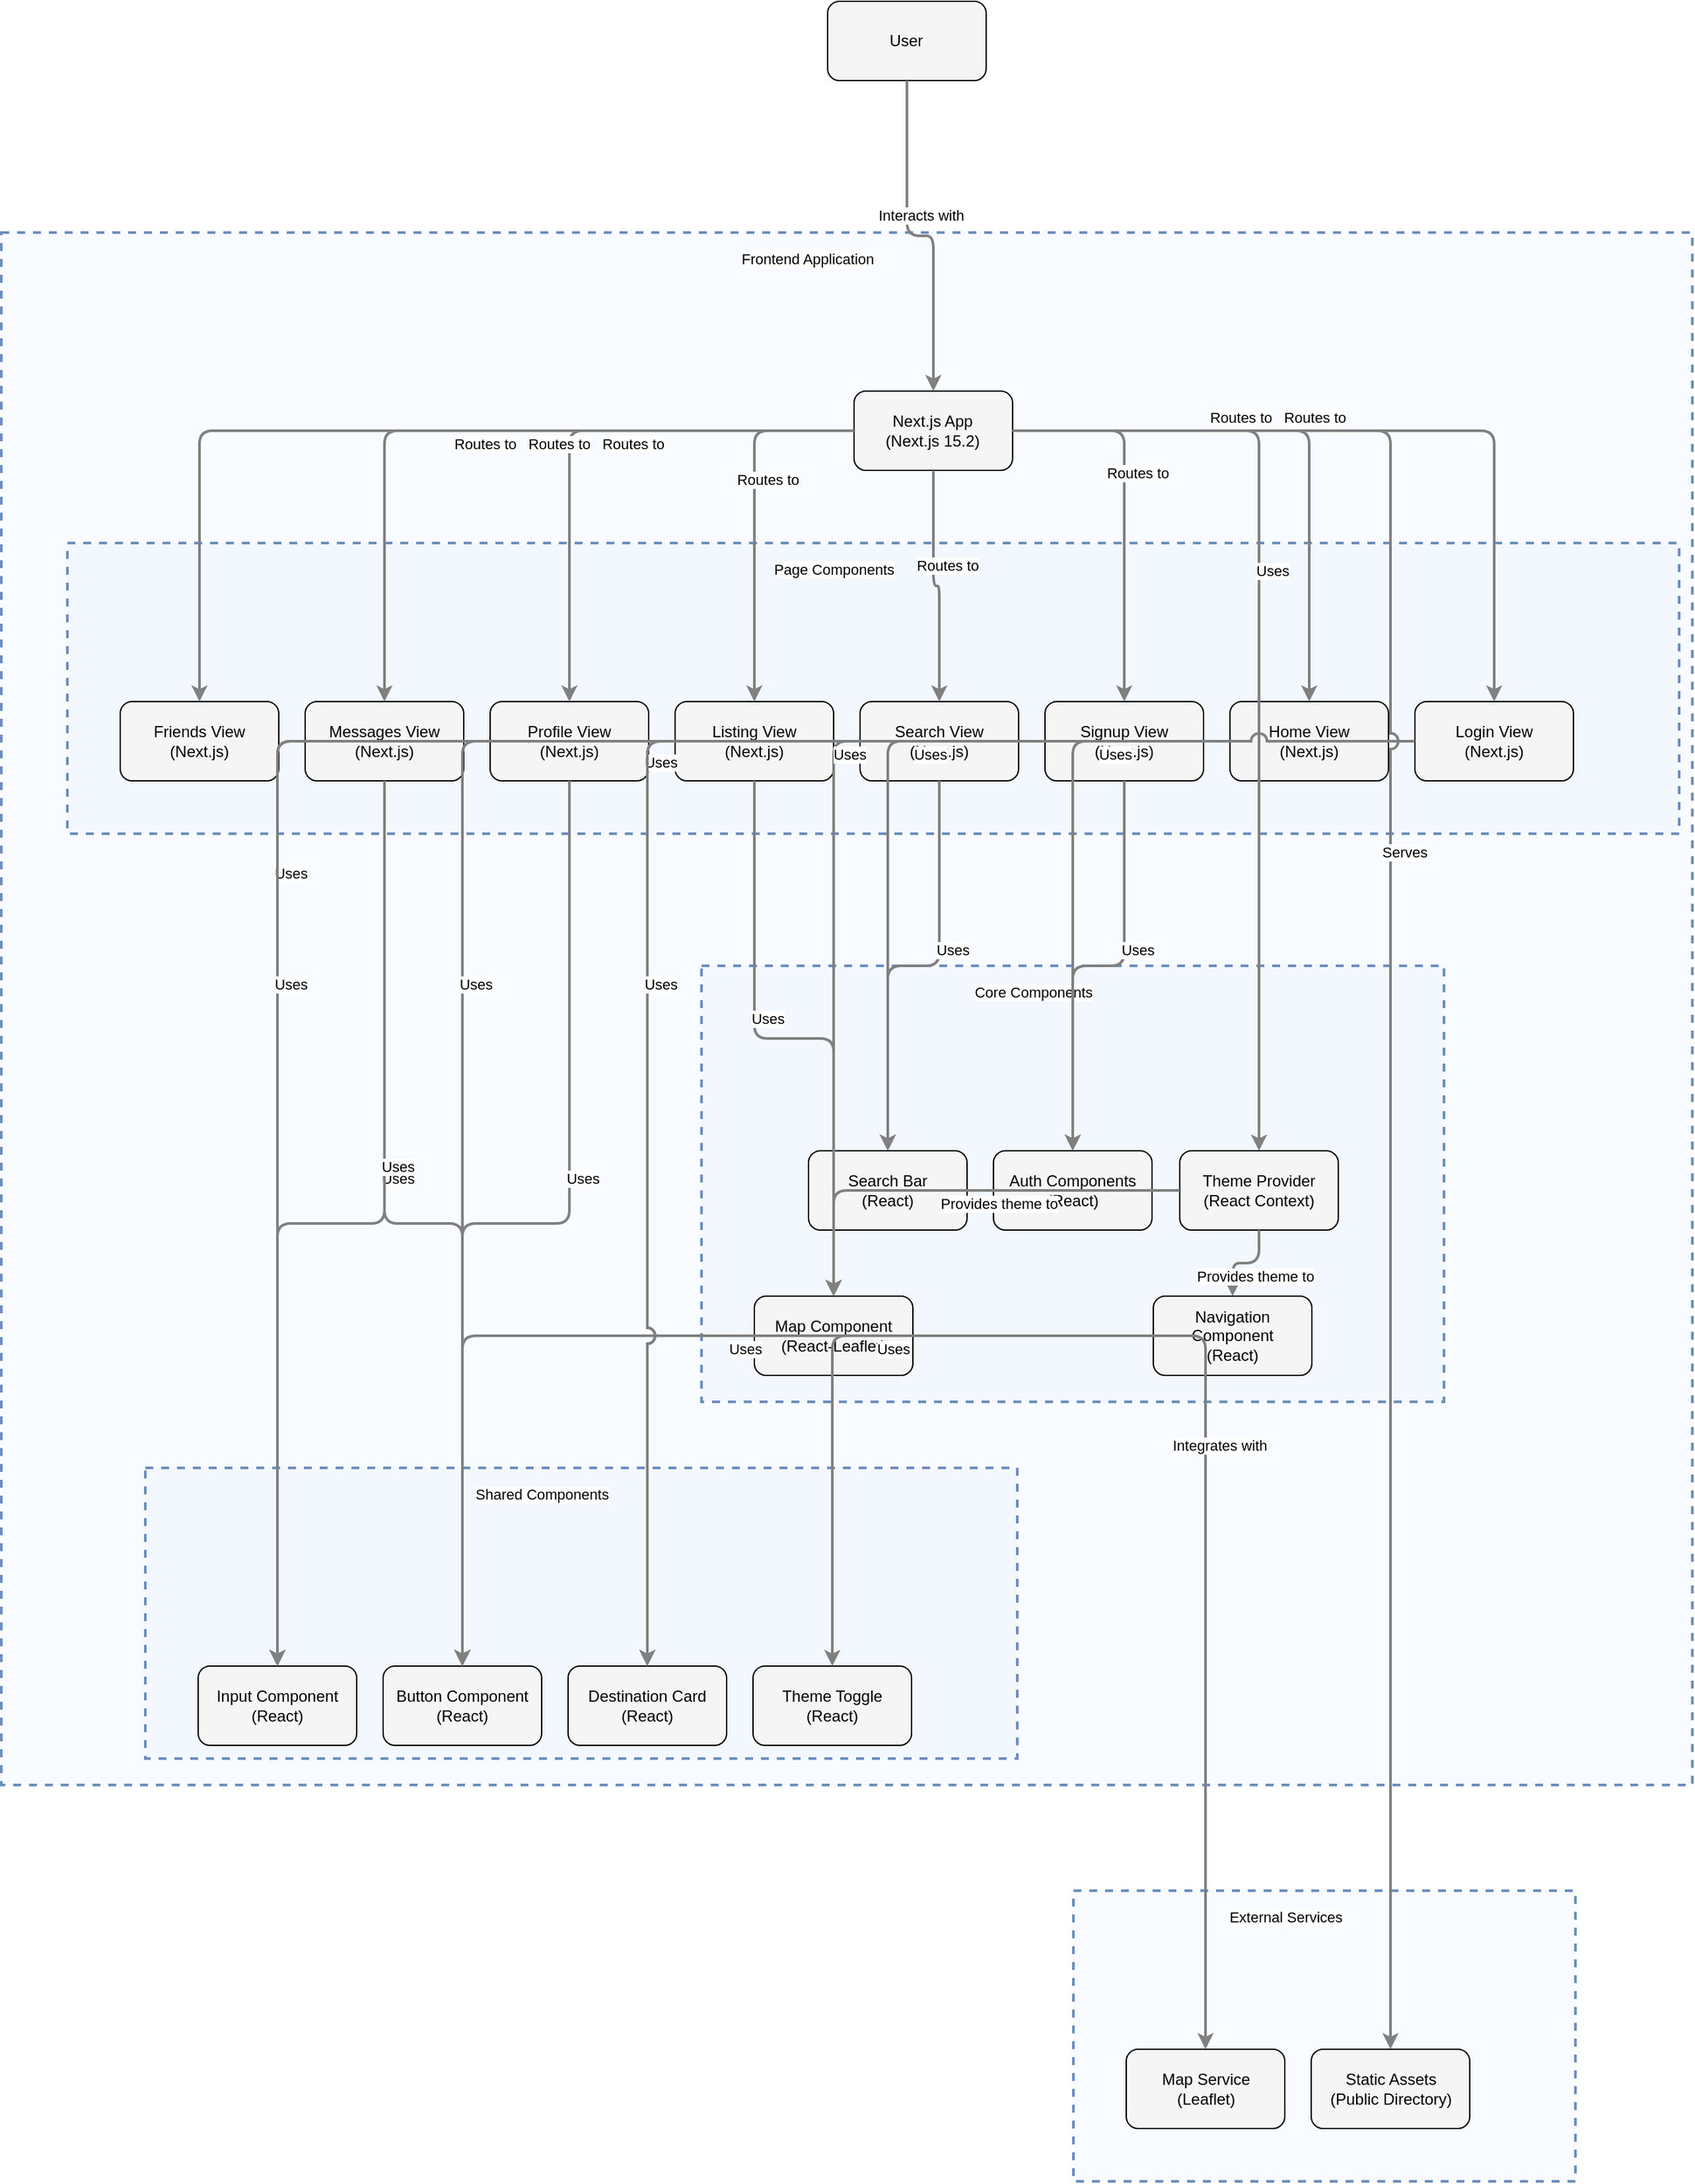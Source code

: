 <?xml version="1.0" encoding="UTF-8"?>
      <mxfile version="14.6.5" type="device">
        <diagram id="codeviz-diagram" name="System Diagram">
          <mxGraphModel dx="1000" dy="1000" grid="1" gridSize="10" guides="1" tooltips="1" connect="1" arrows="1" fold="1" page="1" pageScale="1" pageWidth="1169" pageHeight="827" math="0" shadow="0">
            <root>
              <mxCell id="0"/>
              <mxCell id="1" parent="0"/>
              <mxCell id="subGraph2" value="" style="html=1;whiteSpace=wrap;container=1;fillColor=#dae8fc;strokeColor=#6c8ebf;dashed=1;fillOpacity=20;strokeWidth=2;containerType=none;recursiveResize=0;movable=1;resizable=1;autosize=0;dropTarget=0" vertex="1" parent="subGraph3">
                <mxGeometry x="109" y="935" width="660" height="220" as="geometry"/>
              </mxCell>
              <mxCell id="subGraph2_label" value="Shared Components" style="edgeLabel;html=1;align=center;verticalAlign=middle;resizable=0;labelBackgroundColor=white;spacing=5" vertex="1" parent="subGraph3">
                <mxGeometry x="117" y="943" width="584" height="24" as="geometry"/>
              </mxCell>
<mxCell id="subGraph1" value="" style="html=1;whiteSpace=wrap;container=1;fillColor=#dae8fc;strokeColor=#6c8ebf;dashed=1;fillOpacity=20;strokeWidth=2;containerType=none;recursiveResize=0;movable=1;resizable=1;autosize=0;dropTarget=0" vertex="1" parent="subGraph3">
                <mxGeometry x="50" y="235" width="1220" height="220" as="geometry"/>
              </mxCell>
              <mxCell id="subGraph1_label" value="Page Components" style="edgeLabel;html=1;align=center;verticalAlign=middle;resizable=0;labelBackgroundColor=white;spacing=5" vertex="1" parent="subGraph3">
                <mxGeometry x="58" y="243" width="1144" height="24" as="geometry"/>
              </mxCell>
<mxCell id="subGraph0" value="" style="html=1;whiteSpace=wrap;container=1;fillColor=#dae8fc;strokeColor=#6c8ebf;dashed=1;fillOpacity=20;strokeWidth=2;containerType=none;recursiveResize=0;movable=1;resizable=1;autosize=0;dropTarget=0" vertex="1" parent="subGraph3">
                <mxGeometry x="530" y="555" width="562" height="330" as="geometry"/>
              </mxCell>
              <mxCell id="subGraph0_label" value="Core Components" style="edgeLabel;html=1;align=center;verticalAlign=middle;resizable=0;labelBackgroundColor=white;spacing=5" vertex="1" parent="subGraph3">
                <mxGeometry x="538" y="563" width="486" height="24" as="geometry"/>
              </mxCell>
<mxCell id="subGraph4" value="" style="html=1;whiteSpace=wrap;container=1;fillColor=#dae8fc;strokeColor=#6c8ebf;dashed=1;fillOpacity=20;strokeWidth=2;containerType=none;recursiveResize=0;movable=1;resizable=1;autosize=0;dropTarget=0" vertex="1" parent="1">
                <mxGeometry x="843.5" y="1442" width="380" height="220" as="geometry"/>
              </mxCell>
              <mxCell id="subGraph4_label" value="External Services" style="edgeLabel;html=1;align=center;verticalAlign=middle;resizable=0;labelBackgroundColor=white;spacing=5" vertex="1" parent="1">
                <mxGeometry x="851.5" y="1450" width="304" height="24" as="geometry"/>
              </mxCell>
<mxCell id="subGraph3" value="" style="html=1;whiteSpace=wrap;container=1;fillColor=#dae8fc;strokeColor=#6c8ebf;dashed=1;fillOpacity=20;strokeWidth=2;containerType=none;recursiveResize=0;movable=1;resizable=1;autosize=0;dropTarget=0" vertex="1" parent="1">
                <mxGeometry x="32" y="187" width="1280" height="1175" as="geometry"/>
              </mxCell>
              <mxCell id="subGraph3_label" value="Frontend Application" style="edgeLabel;html=1;align=center;verticalAlign=middle;resizable=0;labelBackgroundColor=white;spacing=5" vertex="1" parent="1">
                <mxGeometry x="40" y="195" width="1204" height="24" as="geometry"/>
              </mxCell>
              <mxCell id="User" value="User" style="rounded=1;whiteSpace=wrap;html=1;fillColor=#f5f5f5" vertex="1" parent="1">
                    <mxGeometry x="657.455" y="12" width="120" height="60" as="geometry"/>
                  </mxCell>
<mxCell id="NextApp" value="Next.js App&lt;br&gt;(Next.js 15.2)" style="rounded=1;whiteSpace=wrap;html=1;fillColor=#f5f5f5" vertex="1" parent="subGraph3">
                    <mxGeometry x="645.455" y="120" width="120" height="60" as="geometry"/>
                  </mxCell>
<mxCell id="ThemeProvider" value="Theme Provider&lt;br&gt;(React Context)" style="rounded=1;whiteSpace=wrap;html=1;fillColor=#f5f5f5" vertex="1" parent="subGraph0">
                    <mxGeometry x="362" y="140" width="120" height="60" as="geometry"/>
                  </mxCell>
<mxCell id="Navigation" value="Navigation Component&lt;br&gt;(React)" style="rounded=1;whiteSpace=wrap;html=1;fillColor=#f5f5f5" vertex="1" parent="subGraph0">
                    <mxGeometry x="342" y="250" width="120" height="60" as="geometry"/>
                  </mxCell>
<mxCell id="MapComponent" value="Map Component&lt;br&gt;(React-Leaflet)" style="rounded=1;whiteSpace=wrap;html=1;fillColor=#f5f5f5" vertex="1" parent="subGraph0">
                    <mxGeometry x="40" y="250" width="120" height="60" as="geometry"/>
                  </mxCell>
<mxCell id="SearchBar" value="Search Bar&lt;br&gt;(React)" style="rounded=1;whiteSpace=wrap;html=1;fillColor=#f5f5f5" vertex="1" parent="subGraph0">
                    <mxGeometry x="81" y="140" width="120" height="60" as="geometry"/>
                  </mxCell>
<mxCell id="AuthComponents" value="Auth Components&lt;br&gt;(React)" style="rounded=1;whiteSpace=wrap;html=1;fillColor=#f5f5f5" vertex="1" parent="subGraph0">
                    <mxGeometry x="221" y="140" width="120" height="60" as="geometry"/>
                  </mxCell>
<mxCell id="HomeView" value="Home View&lt;br&gt;(Next.js)" style="rounded=1;whiteSpace=wrap;html=1;fillColor=#f5f5f5" vertex="1" parent="subGraph1">
                    <mxGeometry x="880" y="120" width="120" height="60" as="geometry"/>
                  </mxCell>
<mxCell id="ProfileView" value="Profile View&lt;br&gt;(Next.js)" style="rounded=1;whiteSpace=wrap;html=1;fillColor=#f5f5f5" vertex="1" parent="subGraph1">
                    <mxGeometry x="320" y="120" width="120" height="60" as="geometry"/>
                  </mxCell>
<mxCell id="MessagesView" value="Messages View&lt;br&gt;(Next.js)" style="rounded=1;whiteSpace=wrap;html=1;fillColor=#f5f5f5" vertex="1" parent="subGraph1">
                    <mxGeometry x="180" y="120" width="120" height="60" as="geometry"/>
                  </mxCell>
<mxCell id="ListingView" value="Listing View&lt;br&gt;(Next.js)" style="rounded=1;whiteSpace=wrap;html=1;fillColor=#f5f5f5" vertex="1" parent="subGraph1">
                    <mxGeometry x="460" y="120" width="120" height="60" as="geometry"/>
                  </mxCell>
<mxCell id="SearchView" value="Search View&lt;br&gt;(Next.js)" style="rounded=1;whiteSpace=wrap;html=1;fillColor=#f5f5f5" vertex="1" parent="subGraph1">
                    <mxGeometry x="600" y="120" width="120" height="60" as="geometry"/>
                  </mxCell>
<mxCell id="FriendsView" value="Friends View&lt;br&gt;(Next.js)" style="rounded=1;whiteSpace=wrap;html=1;fillColor=#f5f5f5" vertex="1" parent="subGraph1">
                    <mxGeometry x="40" y="120" width="120" height="60" as="geometry"/>
                  </mxCell>
<mxCell id="LoginView" value="Login View&lt;br&gt;(Next.js)" style="rounded=1;whiteSpace=wrap;html=1;fillColor=#f5f5f5" vertex="1" parent="subGraph1">
                    <mxGeometry x="1020" y="120" width="120" height="60" as="geometry"/>
                  </mxCell>
<mxCell id="SignupView" value="Signup View&lt;br&gt;(Next.js)" style="rounded=1;whiteSpace=wrap;html=1;fillColor=#f5f5f5" vertex="1" parent="subGraph1">
                    <mxGeometry x="740" y="120" width="120" height="60" as="geometry"/>
                  </mxCell>
<mxCell id="Button" value="Button Component&lt;br&gt;(React)" style="rounded=1;whiteSpace=wrap;html=1;fillColor=#f5f5f5" vertex="1" parent="subGraph2">
                    <mxGeometry x="180" y="150" width="120" height="60" as="geometry"/>
                  </mxCell>
<mxCell id="Input" value="Input Component&lt;br&gt;(React)" style="rounded=1;whiteSpace=wrap;html=1;fillColor=#f5f5f5" vertex="1" parent="subGraph2">
                    <mxGeometry x="40" y="150" width="120" height="60" as="geometry"/>
                  </mxCell>
<mxCell id="DestinationCard" value="Destination Card&lt;br&gt;(React)" style="rounded=1;whiteSpace=wrap;html=1;fillColor=#f5f5f5" vertex="1" parent="subGraph2">
                    <mxGeometry x="320" y="150" width="120" height="60" as="geometry"/>
                  </mxCell>
<mxCell id="ThemeToggle" value="Theme Toggle&lt;br&gt;(React)" style="rounded=1;whiteSpace=wrap;html=1;fillColor=#f5f5f5" vertex="1" parent="subGraph2">
                    <mxGeometry x="460" y="150" width="120" height="60" as="geometry"/>
                  </mxCell>
<mxCell id="MapService" value="Map Service&lt;br&gt;(Leaflet)" style="rounded=1;whiteSpace=wrap;html=1;fillColor=#f5f5f5" vertex="1" parent="subGraph4">
                    <mxGeometry x="40" y="120" width="120" height="60" as="geometry"/>
                  </mxCell>
<mxCell id="StaticAssets" value="Static Assets&lt;br&gt;(Public Directory)" style="rounded=1;whiteSpace=wrap;html=1;fillColor=#f5f5f5" vertex="1" parent="subGraph4">
                    <mxGeometry x="180" y="120" width="120" height="60" as="geometry"/>
                  </mxCell>
              <mxCell id="edge-L_User_NextApp_0" style="edgeStyle=orthogonalEdgeStyle;rounded=1;orthogonalLoop=1;jettySize=auto;html=1;strokeColor=#808080;strokeWidth=2;jumpStyle=arc;jumpSize=10;spacing=15;labelBackgroundColor=white;labelBorderColor=none" edge="1" parent="1" source="User" target="NextApp">
                  <mxGeometry relative="1" as="geometry"/>
                </mxCell>
                <mxCell id="edge-L_User_NextApp_0_label" value="Interacts with" style="edgeLabel;html=1;align=center;verticalAlign=middle;resizable=0;points=[];" vertex="1" connectable="0" parent="edge-L_User_NextApp_0">
                  <mxGeometry x="-0.2" y="10" relative="1" as="geometry">
                    <mxPoint as="offset"/>
                  </mxGeometry>
                </mxCell>
<mxCell id="edge-L_NextApp_ThemeProvider_1" style="edgeStyle=orthogonalEdgeStyle;rounded=1;orthogonalLoop=1;jettySize=auto;html=1;strokeColor=#808080;strokeWidth=2;jumpStyle=arc;jumpSize=10;spacing=15;labelBackgroundColor=white;labelBorderColor=none" edge="1" parent="1" source="NextApp" target="ThemeProvider">
                  <mxGeometry relative="1" as="geometry"/>
                </mxCell>
                <mxCell id="edge-L_NextApp_ThemeProvider_1_label" value="Uses" style="edgeLabel;html=1;align=center;verticalAlign=middle;resizable=0;points=[];" vertex="1" connectable="0" parent="edge-L_NextApp_ThemeProvider_1">
                  <mxGeometry x="-0.2" y="10" relative="1" as="geometry">
                    <mxPoint as="offset"/>
                  </mxGeometry>
                </mxCell>
<mxCell id="edge-L_ThemeProvider_Navigation_2" style="edgeStyle=orthogonalEdgeStyle;rounded=1;orthogonalLoop=1;jettySize=auto;html=1;strokeColor=#808080;strokeWidth=2;jumpStyle=arc;jumpSize=10;spacing=15;labelBackgroundColor=white;labelBorderColor=none" edge="1" parent="1" source="ThemeProvider" target="Navigation">
                  <mxGeometry relative="1" as="geometry"/>
                </mxCell>
                <mxCell id="edge-L_ThemeProvider_Navigation_2_label" value="Provides theme to" style="edgeLabel;html=1;align=center;verticalAlign=middle;resizable=0;points=[];" vertex="1" connectable="0" parent="edge-L_ThemeProvider_Navigation_2">
                  <mxGeometry x="-0.2" y="10" relative="1" as="geometry">
                    <mxPoint as="offset"/>
                  </mxGeometry>
                </mxCell>
<mxCell id="edge-L_ThemeProvider_MapComponent_3" style="edgeStyle=orthogonalEdgeStyle;rounded=1;orthogonalLoop=1;jettySize=auto;html=1;strokeColor=#808080;strokeWidth=2;jumpStyle=arc;jumpSize=10;spacing=15;labelBackgroundColor=white;labelBorderColor=none" edge="1" parent="1" source="ThemeProvider" target="MapComponent">
                  <mxGeometry relative="1" as="geometry"/>
                </mxCell>
                <mxCell id="edge-L_ThemeProvider_MapComponent_3_label" value="Provides theme to" style="edgeLabel;html=1;align=center;verticalAlign=middle;resizable=0;points=[];" vertex="1" connectable="0" parent="edge-L_ThemeProvider_MapComponent_3">
                  <mxGeometry x="-0.2" y="10" relative="1" as="geometry">
                    <mxPoint as="offset"/>
                  </mxGeometry>
                </mxCell>
<mxCell id="edge-L_NextApp_HomeView_4" style="edgeStyle=orthogonalEdgeStyle;rounded=1;orthogonalLoop=1;jettySize=auto;html=1;strokeColor=#808080;strokeWidth=2;jumpStyle=arc;jumpSize=10;spacing=15;labelBackgroundColor=white;labelBorderColor=none" edge="1" parent="1" source="NextApp" target="HomeView">
                  <mxGeometry relative="1" as="geometry"/>
                </mxCell>
                <mxCell id="edge-L_NextApp_HomeView_4_label" value="Routes to" style="edgeLabel;html=1;align=center;verticalAlign=middle;resizable=0;points=[];" vertex="1" connectable="0" parent="edge-L_NextApp_HomeView_4">
                  <mxGeometry x="-0.2" y="10" relative="1" as="geometry">
                    <mxPoint as="offset"/>
                  </mxGeometry>
                </mxCell>
<mxCell id="edge-L_NextApp_ProfileView_5" style="edgeStyle=orthogonalEdgeStyle;rounded=1;orthogonalLoop=1;jettySize=auto;html=1;strokeColor=#808080;strokeWidth=2;jumpStyle=arc;jumpSize=10;spacing=15;labelBackgroundColor=white;labelBorderColor=none" edge="1" parent="1" source="NextApp" target="ProfileView">
                  <mxGeometry relative="1" as="geometry"/>
                </mxCell>
                <mxCell id="edge-L_NextApp_ProfileView_5_label" value="Routes to" style="edgeLabel;html=1;align=center;verticalAlign=middle;resizable=0;points=[];" vertex="1" connectable="0" parent="edge-L_NextApp_ProfileView_5">
                  <mxGeometry x="-0.2" y="10" relative="1" as="geometry">
                    <mxPoint as="offset"/>
                  </mxGeometry>
                </mxCell>
<mxCell id="edge-L_NextApp_MessagesView_6" style="edgeStyle=orthogonalEdgeStyle;rounded=1;orthogonalLoop=1;jettySize=auto;html=1;strokeColor=#808080;strokeWidth=2;jumpStyle=arc;jumpSize=10;spacing=15;labelBackgroundColor=white;labelBorderColor=none" edge="1" parent="1" source="NextApp" target="MessagesView">
                  <mxGeometry relative="1" as="geometry"/>
                </mxCell>
                <mxCell id="edge-L_NextApp_MessagesView_6_label" value="Routes to" style="edgeLabel;html=1;align=center;verticalAlign=middle;resizable=0;points=[];" vertex="1" connectable="0" parent="edge-L_NextApp_MessagesView_6">
                  <mxGeometry x="-0.2" y="10" relative="1" as="geometry">
                    <mxPoint as="offset"/>
                  </mxGeometry>
                </mxCell>
<mxCell id="edge-L_NextApp_ListingView_7" style="edgeStyle=orthogonalEdgeStyle;rounded=1;orthogonalLoop=1;jettySize=auto;html=1;strokeColor=#808080;strokeWidth=2;jumpStyle=arc;jumpSize=10;spacing=15;labelBackgroundColor=white;labelBorderColor=none" edge="1" parent="1" source="NextApp" target="ListingView">
                  <mxGeometry relative="1" as="geometry"/>
                </mxCell>
                <mxCell id="edge-L_NextApp_ListingView_7_label" value="Routes to" style="edgeLabel;html=1;align=center;verticalAlign=middle;resizable=0;points=[];" vertex="1" connectable="0" parent="edge-L_NextApp_ListingView_7">
                  <mxGeometry x="-0.2" y="10" relative="1" as="geometry">
                    <mxPoint as="offset"/>
                  </mxGeometry>
                </mxCell>
<mxCell id="edge-L_NextApp_SearchView_8" style="edgeStyle=orthogonalEdgeStyle;rounded=1;orthogonalLoop=1;jettySize=auto;html=1;strokeColor=#808080;strokeWidth=2;jumpStyle=arc;jumpSize=10;spacing=15;labelBackgroundColor=white;labelBorderColor=none" edge="1" parent="1" source="NextApp" target="SearchView">
                  <mxGeometry relative="1" as="geometry"/>
                </mxCell>
                <mxCell id="edge-L_NextApp_SearchView_8_label" value="Routes to" style="edgeLabel;html=1;align=center;verticalAlign=middle;resizable=0;points=[];" vertex="1" connectable="0" parent="edge-L_NextApp_SearchView_8">
                  <mxGeometry x="-0.2" y="10" relative="1" as="geometry">
                    <mxPoint as="offset"/>
                  </mxGeometry>
                </mxCell>
<mxCell id="edge-L_NextApp_FriendsView_9" style="edgeStyle=orthogonalEdgeStyle;rounded=1;orthogonalLoop=1;jettySize=auto;html=1;strokeColor=#808080;strokeWidth=2;jumpStyle=arc;jumpSize=10;spacing=15;labelBackgroundColor=white;labelBorderColor=none" edge="1" parent="1" source="NextApp" target="FriendsView">
                  <mxGeometry relative="1" as="geometry"/>
                </mxCell>
                <mxCell id="edge-L_NextApp_FriendsView_9_label" value="Routes to" style="edgeLabel;html=1;align=center;verticalAlign=middle;resizable=0;points=[];" vertex="1" connectable="0" parent="edge-L_NextApp_FriendsView_9">
                  <mxGeometry x="-0.2" y="10" relative="1" as="geometry">
                    <mxPoint as="offset"/>
                  </mxGeometry>
                </mxCell>
<mxCell id="edge-L_NextApp_LoginView_10" style="edgeStyle=orthogonalEdgeStyle;rounded=1;orthogonalLoop=1;jettySize=auto;html=1;strokeColor=#808080;strokeWidth=2;jumpStyle=arc;jumpSize=10;spacing=15;labelBackgroundColor=white;labelBorderColor=none" edge="1" parent="1" source="NextApp" target="LoginView">
                  <mxGeometry relative="1" as="geometry"/>
                </mxCell>
                <mxCell id="edge-L_NextApp_LoginView_10_label" value="Routes to" style="edgeLabel;html=1;align=center;verticalAlign=middle;resizable=0;points=[];" vertex="1" connectable="0" parent="edge-L_NextApp_LoginView_10">
                  <mxGeometry x="-0.2" y="10" relative="1" as="geometry">
                    <mxPoint as="offset"/>
                  </mxGeometry>
                </mxCell>
<mxCell id="edge-L_NextApp_SignupView_11" style="edgeStyle=orthogonalEdgeStyle;rounded=1;orthogonalLoop=1;jettySize=auto;html=1;strokeColor=#808080;strokeWidth=2;jumpStyle=arc;jumpSize=10;spacing=15;labelBackgroundColor=white;labelBorderColor=none" edge="1" parent="1" source="NextApp" target="SignupView">
                  <mxGeometry relative="1" as="geometry"/>
                </mxCell>
                <mxCell id="edge-L_NextApp_SignupView_11_label" value="Routes to" style="edgeLabel;html=1;align=center;verticalAlign=middle;resizable=0;points=[];" vertex="1" connectable="0" parent="edge-L_NextApp_SignupView_11">
                  <mxGeometry x="-0.2" y="10" relative="1" as="geometry">
                    <mxPoint as="offset"/>
                  </mxGeometry>
                </mxCell>
<mxCell id="edge-L_Navigation_ThemeToggle_12" style="edgeStyle=orthogonalEdgeStyle;rounded=1;orthogonalLoop=1;jettySize=auto;html=1;strokeColor=#808080;strokeWidth=2;jumpStyle=arc;jumpSize=10;spacing=15;labelBackgroundColor=white;labelBorderColor=none" edge="1" parent="1" source="Navigation" target="ThemeToggle">
                  <mxGeometry relative="1" as="geometry"/>
                </mxCell>
                <mxCell id="edge-L_Navigation_ThemeToggle_12_label" value="Uses" style="edgeLabel;html=1;align=center;verticalAlign=middle;resizable=0;points=[];" vertex="1" connectable="0" parent="edge-L_Navigation_ThemeToggle_12">
                  <mxGeometry x="-0.2" y="10" relative="1" as="geometry">
                    <mxPoint as="offset"/>
                  </mxGeometry>
                </mxCell>
<mxCell id="edge-L_Navigation_Button_13" style="edgeStyle=orthogonalEdgeStyle;rounded=1;orthogonalLoop=1;jettySize=auto;html=1;strokeColor=#808080;strokeWidth=2;jumpStyle=arc;jumpSize=10;spacing=15;labelBackgroundColor=white;labelBorderColor=none" edge="1" parent="1" source="Navigation" target="Button">
                  <mxGeometry relative="1" as="geometry"/>
                </mxCell>
                <mxCell id="edge-L_Navigation_Button_13_label" value="Uses" style="edgeLabel;html=1;align=center;verticalAlign=middle;resizable=0;points=[];" vertex="1" connectable="0" parent="edge-L_Navigation_Button_13">
                  <mxGeometry x="-0.2" y="10" relative="1" as="geometry">
                    <mxPoint as="offset"/>
                  </mxGeometry>
                </mxCell>
<mxCell id="edge-L_HomeView_SearchBar_14" style="edgeStyle=orthogonalEdgeStyle;rounded=1;orthogonalLoop=1;jettySize=auto;html=1;strokeColor=#808080;strokeWidth=2;jumpStyle=arc;jumpSize=10;spacing=15;labelBackgroundColor=white;labelBorderColor=none" edge="1" parent="1" source="HomeView" target="SearchBar">
                  <mxGeometry relative="1" as="geometry"/>
                </mxCell>
                <mxCell id="edge-L_HomeView_SearchBar_14_label" value="Uses" style="edgeLabel;html=1;align=center;verticalAlign=middle;resizable=0;points=[];" vertex="1" connectable="0" parent="edge-L_HomeView_SearchBar_14">
                  <mxGeometry x="-0.2" y="10" relative="1" as="geometry">
                    <mxPoint as="offset"/>
                  </mxGeometry>
                </mxCell>
<mxCell id="edge-L_HomeView_DestinationCard_15" style="edgeStyle=orthogonalEdgeStyle;rounded=1;orthogonalLoop=1;jettySize=auto;html=1;strokeColor=#808080;strokeWidth=2;jumpStyle=arc;jumpSize=10;spacing=15;labelBackgroundColor=white;labelBorderColor=none" edge="1" parent="1" source="HomeView" target="DestinationCard">
                  <mxGeometry relative="1" as="geometry"/>
                </mxCell>
                <mxCell id="edge-L_HomeView_DestinationCard_15_label" value="Uses" style="edgeLabel;html=1;align=center;verticalAlign=middle;resizable=0;points=[];" vertex="1" connectable="0" parent="edge-L_HomeView_DestinationCard_15">
                  <mxGeometry x="-0.2" y="10" relative="1" as="geometry">
                    <mxPoint as="offset"/>
                  </mxGeometry>
                </mxCell>
<mxCell id="edge-L_HomeView_MapComponent_16" style="edgeStyle=orthogonalEdgeStyle;rounded=1;orthogonalLoop=1;jettySize=auto;html=1;strokeColor=#808080;strokeWidth=2;jumpStyle=arc;jumpSize=10;spacing=15;labelBackgroundColor=white;labelBorderColor=none" edge="1" parent="1" source="HomeView" target="MapComponent">
                  <mxGeometry relative="1" as="geometry"/>
                </mxCell>
                <mxCell id="edge-L_HomeView_MapComponent_16_label" value="Uses" style="edgeLabel;html=1;align=center;verticalAlign=middle;resizable=0;points=[];" vertex="1" connectable="0" parent="edge-L_HomeView_MapComponent_16">
                  <mxGeometry x="-0.2" y="10" relative="1" as="geometry">
                    <mxPoint as="offset"/>
                  </mxGeometry>
                </mxCell>
<mxCell id="edge-L_SearchView_SearchBar_17" style="edgeStyle=orthogonalEdgeStyle;rounded=1;orthogonalLoop=1;jettySize=auto;html=1;strokeColor=#808080;strokeWidth=2;jumpStyle=arc;jumpSize=10;spacing=15;labelBackgroundColor=white;labelBorderColor=none" edge="1" parent="1" source="SearchView" target="SearchBar">
                  <mxGeometry relative="1" as="geometry"/>
                </mxCell>
                <mxCell id="edge-L_SearchView_SearchBar_17_label" value="Uses" style="edgeLabel;html=1;align=center;verticalAlign=middle;resizable=0;points=[];" vertex="1" connectable="0" parent="edge-L_SearchView_SearchBar_17">
                  <mxGeometry x="-0.2" y="10" relative="1" as="geometry">
                    <mxPoint as="offset"/>
                  </mxGeometry>
                </mxCell>
<mxCell id="edge-L_SearchView_DestinationCard_18" style="edgeStyle=orthogonalEdgeStyle;rounded=1;orthogonalLoop=1;jettySize=auto;html=1;strokeColor=#808080;strokeWidth=2;jumpStyle=arc;jumpSize=10;spacing=15;labelBackgroundColor=white;labelBorderColor=none" edge="1" parent="1" source="SearchView" target="DestinationCard">
                  <mxGeometry relative="1" as="geometry"/>
                </mxCell>
                <mxCell id="edge-L_SearchView_DestinationCard_18_label" value="Uses" style="edgeLabel;html=1;align=center;verticalAlign=middle;resizable=0;points=[];" vertex="1" connectable="0" parent="edge-L_SearchView_DestinationCard_18">
                  <mxGeometry x="-0.2" y="10" relative="1" as="geometry">
                    <mxPoint as="offset"/>
                  </mxGeometry>
                </mxCell>
<mxCell id="edge-L_ListingView_Input_19" style="edgeStyle=orthogonalEdgeStyle;rounded=1;orthogonalLoop=1;jettySize=auto;html=1;strokeColor=#808080;strokeWidth=2;jumpStyle=arc;jumpSize=10;spacing=15;labelBackgroundColor=white;labelBorderColor=none" edge="1" parent="1" source="ListingView" target="Input">
                  <mxGeometry relative="1" as="geometry"/>
                </mxCell>
                <mxCell id="edge-L_ListingView_Input_19_label" value="Uses" style="edgeLabel;html=1;align=center;verticalAlign=middle;resizable=0;points=[];" vertex="1" connectable="0" parent="edge-L_ListingView_Input_19">
                  <mxGeometry x="-0.2" y="10" relative="1" as="geometry">
                    <mxPoint as="offset"/>
                  </mxGeometry>
                </mxCell>
<mxCell id="edge-L_ListingView_Button_20" style="edgeStyle=orthogonalEdgeStyle;rounded=1;orthogonalLoop=1;jettySize=auto;html=1;strokeColor=#808080;strokeWidth=2;jumpStyle=arc;jumpSize=10;spacing=15;labelBackgroundColor=white;labelBorderColor=none" edge="1" parent="1" source="ListingView" target="Button">
                  <mxGeometry relative="1" as="geometry"/>
                </mxCell>
                <mxCell id="edge-L_ListingView_Button_20_label" value="Uses" style="edgeLabel;html=1;align=center;verticalAlign=middle;resizable=0;points=[];" vertex="1" connectable="0" parent="edge-L_ListingView_Button_20">
                  <mxGeometry x="-0.2" y="10" relative="1" as="geometry">
                    <mxPoint as="offset"/>
                  </mxGeometry>
                </mxCell>
<mxCell id="edge-L_ListingView_MapComponent_21" style="edgeStyle=orthogonalEdgeStyle;rounded=1;orthogonalLoop=1;jettySize=auto;html=1;strokeColor=#808080;strokeWidth=2;jumpStyle=arc;jumpSize=10;spacing=15;labelBackgroundColor=white;labelBorderColor=none" edge="1" parent="1" source="ListingView" target="MapComponent">
                  <mxGeometry relative="1" as="geometry"/>
                </mxCell>
                <mxCell id="edge-L_ListingView_MapComponent_21_label" value="Uses" style="edgeLabel;html=1;align=center;verticalAlign=middle;resizable=0;points=[];" vertex="1" connectable="0" parent="edge-L_ListingView_MapComponent_21">
                  <mxGeometry x="-0.2" y="10" relative="1" as="geometry">
                    <mxPoint as="offset"/>
                  </mxGeometry>
                </mxCell>
<mxCell id="edge-L_ProfileView_Button_22" style="edgeStyle=orthogonalEdgeStyle;rounded=1;orthogonalLoop=1;jettySize=auto;html=1;strokeColor=#808080;strokeWidth=2;jumpStyle=arc;jumpSize=10;spacing=15;labelBackgroundColor=white;labelBorderColor=none" edge="1" parent="1" source="ProfileView" target="Button">
                  <mxGeometry relative="1" as="geometry"/>
                </mxCell>
                <mxCell id="edge-L_ProfileView_Button_22_label" value="Uses" style="edgeLabel;html=1;align=center;verticalAlign=middle;resizable=0;points=[];" vertex="1" connectable="0" parent="edge-L_ProfileView_Button_22">
                  <mxGeometry x="-0.2" y="10" relative="1" as="geometry">
                    <mxPoint as="offset"/>
                  </mxGeometry>
                </mxCell>
<mxCell id="edge-L_ProfileView_Input_23" style="edgeStyle=orthogonalEdgeStyle;rounded=1;orthogonalLoop=1;jettySize=auto;html=1;strokeColor=#808080;strokeWidth=2;jumpStyle=arc;jumpSize=10;spacing=15;labelBackgroundColor=white;labelBorderColor=none" edge="1" parent="1" source="ProfileView" target="Input">
                  <mxGeometry relative="1" as="geometry"/>
                </mxCell>
                <mxCell id="edge-L_ProfileView_Input_23_label" value="Uses" style="edgeLabel;html=1;align=center;verticalAlign=middle;resizable=0;points=[];" vertex="1" connectable="0" parent="edge-L_ProfileView_Input_23">
                  <mxGeometry x="-0.2" y="10" relative="1" as="geometry">
                    <mxPoint as="offset"/>
                  </mxGeometry>
                </mxCell>
<mxCell id="edge-L_MessagesView_Input_24" style="edgeStyle=orthogonalEdgeStyle;rounded=1;orthogonalLoop=1;jettySize=auto;html=1;strokeColor=#808080;strokeWidth=2;jumpStyle=arc;jumpSize=10;spacing=15;labelBackgroundColor=white;labelBorderColor=none" edge="1" parent="1" source="MessagesView" target="Input">
                  <mxGeometry relative="1" as="geometry"/>
                </mxCell>
                <mxCell id="edge-L_MessagesView_Input_24_label" value="Uses" style="edgeLabel;html=1;align=center;verticalAlign=middle;resizable=0;points=[];" vertex="1" connectable="0" parent="edge-L_MessagesView_Input_24">
                  <mxGeometry x="-0.2" y="10" relative="1" as="geometry">
                    <mxPoint as="offset"/>
                  </mxGeometry>
                </mxCell>
<mxCell id="edge-L_MessagesView_Button_25" style="edgeStyle=orthogonalEdgeStyle;rounded=1;orthogonalLoop=1;jettySize=auto;html=1;strokeColor=#808080;strokeWidth=2;jumpStyle=arc;jumpSize=10;spacing=15;labelBackgroundColor=white;labelBorderColor=none" edge="1" parent="1" source="MessagesView" target="Button">
                  <mxGeometry relative="1" as="geometry"/>
                </mxCell>
                <mxCell id="edge-L_MessagesView_Button_25_label" value="Uses" style="edgeLabel;html=1;align=center;verticalAlign=middle;resizable=0;points=[];" vertex="1" connectable="0" parent="edge-L_MessagesView_Button_25">
                  <mxGeometry x="-0.2" y="10" relative="1" as="geometry">
                    <mxPoint as="offset"/>
                  </mxGeometry>
                </mxCell>
<mxCell id="edge-L_LoginView_AuthComponents_26" style="edgeStyle=orthogonalEdgeStyle;rounded=1;orthogonalLoop=1;jettySize=auto;html=1;strokeColor=#808080;strokeWidth=2;jumpStyle=arc;jumpSize=10;spacing=15;labelBackgroundColor=white;labelBorderColor=none" edge="1" parent="1" source="LoginView" target="AuthComponents">
                  <mxGeometry relative="1" as="geometry"/>
                </mxCell>
                <mxCell id="edge-L_LoginView_AuthComponents_26_label" value="Uses" style="edgeLabel;html=1;align=center;verticalAlign=middle;resizable=0;points=[];" vertex="1" connectable="0" parent="edge-L_LoginView_AuthComponents_26">
                  <mxGeometry x="-0.2" y="10" relative="1" as="geometry">
                    <mxPoint as="offset"/>
                  </mxGeometry>
                </mxCell>
<mxCell id="edge-L_SignupView_AuthComponents_27" style="edgeStyle=orthogonalEdgeStyle;rounded=1;orthogonalLoop=1;jettySize=auto;html=1;strokeColor=#808080;strokeWidth=2;jumpStyle=arc;jumpSize=10;spacing=15;labelBackgroundColor=white;labelBorderColor=none" edge="1" parent="1" source="SignupView" target="AuthComponents">
                  <mxGeometry relative="1" as="geometry"/>
                </mxCell>
                <mxCell id="edge-L_SignupView_AuthComponents_27_label" value="Uses" style="edgeLabel;html=1;align=center;verticalAlign=middle;resizable=0;points=[];" vertex="1" connectable="0" parent="edge-L_SignupView_AuthComponents_27">
                  <mxGeometry x="-0.2" y="10" relative="1" as="geometry">
                    <mxPoint as="offset"/>
                  </mxGeometry>
                </mxCell>
<mxCell id="edge-L_MapComponent_MapService_28" style="edgeStyle=orthogonalEdgeStyle;rounded=1;orthogonalLoop=1;jettySize=auto;html=1;strokeColor=#808080;strokeWidth=2;jumpStyle=arc;jumpSize=10;spacing=15;labelBackgroundColor=white;labelBorderColor=none" edge="1" parent="1" source="MapComponent" target="MapService">
                  <mxGeometry relative="1" as="geometry"/>
                </mxCell>
                <mxCell id="edge-L_MapComponent_MapService_28_label" value="Integrates with" style="edgeLabel;html=1;align=center;verticalAlign=middle;resizable=0;points=[];" vertex="1" connectable="0" parent="edge-L_MapComponent_MapService_28">
                  <mxGeometry x="-0.2" y="10" relative="1" as="geometry">
                    <mxPoint as="offset"/>
                  </mxGeometry>
                </mxCell>
<mxCell id="edge-L_NextApp_StaticAssets_29" style="edgeStyle=orthogonalEdgeStyle;rounded=1;orthogonalLoop=1;jettySize=auto;html=1;strokeColor=#808080;strokeWidth=2;jumpStyle=arc;jumpSize=10;spacing=15;labelBackgroundColor=white;labelBorderColor=none" edge="1" parent="1" source="NextApp" target="StaticAssets">
                  <mxGeometry relative="1" as="geometry"/>
                </mxCell>
                <mxCell id="edge-L_NextApp_StaticAssets_29_label" value="Serves" style="edgeLabel;html=1;align=center;verticalAlign=middle;resizable=0;points=[];" vertex="1" connectable="0" parent="edge-L_NextApp_StaticAssets_29">
                  <mxGeometry x="-0.2" y="10" relative="1" as="geometry">
                    <mxPoint as="offset"/>
                  </mxGeometry>
                </mxCell>
            </root>
          </mxGraphModel>
        </diagram>
      </mxfile>